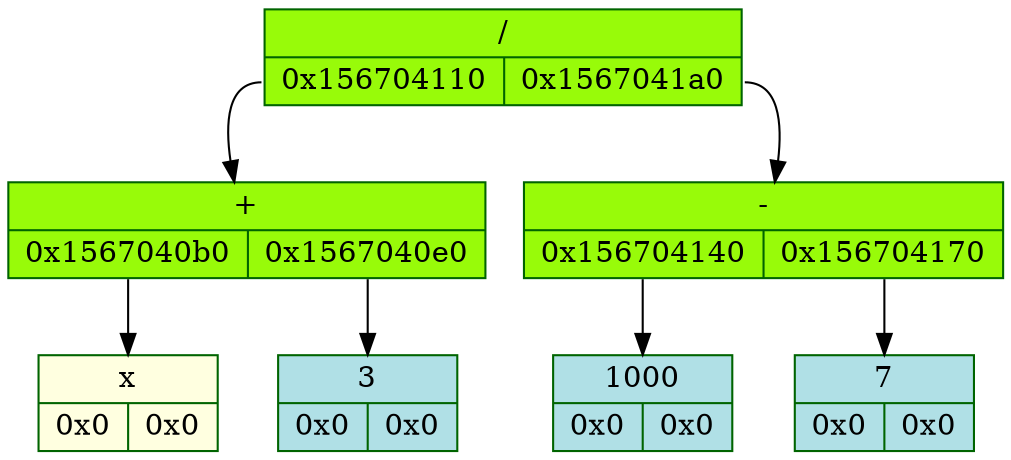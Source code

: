 digraph D{
	rankdir = TB

	node_5745164752 [color = "darkgreen", style = "filled", shape = "record", fillcolor = "#98FB9" label = "{ /  | {<fl5745164752> 0x156704110 | <fr5745164752> 0x1567041a0}}"]
	node_5745164752: <fl5745164752> -> node_5745164560 [color = "black", arrowhead = "normal", label = ""]
	node_5745164560 [color = "darkgreen", style = "filled", shape = "record", fillcolor = "#98FB9" label = "{ +  | {<fl5745164560> 0x1567040b0 | <fr5745164560> 0x1567040e0}}"]
	node_5745164560: <fl5745164560> -> node_5745164464 [color = "black", arrowhead = "normal", label = ""]
	node_5745164464 [color = "darkgreen", style = "filled", shape = "record", fillcolor = "#FFFFE0" label = "{x  | {<fl5745164464> 0x0 | <fr5745164464> 0x0}}"]
	node_5745164560: <fr5745164560> -> node_5745164512 [color = "black", arrowhead = "normal", label = ""]
	node_5745164512 [color = "darkgreen", style = "filled", shape = "record", fillcolor = "#B0E0E6" label = "{3  | {<fl5745164512> 0x0 | <fr5745164512> 0x0}}"]
	node_5745164752: <fr5745164752> -> node_5745164704 [color = "black", arrowhead = "normal", label = ""]
	node_5745164704 [color = "darkgreen", style = "filled", shape = "record", fillcolor = "#98FB9" label = "{ -  | {<fl5745164704> 0x156704140 | <fr5745164704> 0x156704170}}"]
	node_5745164704: <fl5745164704> -> node_5745164608 [color = "black", arrowhead = "normal", label = ""]
	node_5745164608 [color = "darkgreen", style = "filled", shape = "record", fillcolor = "#B0E0E6" label = "{1000  | {<fl5745164608> 0x0 | <fr5745164608> 0x0}}"]
	node_5745164704: <fr5745164704> -> node_5745164656 [color = "black", arrowhead = "normal", label = ""]
	node_5745164656 [color = "darkgreen", style = "filled", shape = "record", fillcolor = "#B0E0E6" label = "{7  | {<fl5745164656> 0x0 | <fr5745164656> 0x0}}"]
}